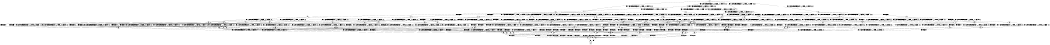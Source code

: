 digraph BCG {
size = "7, 10.5";
center = TRUE;
node [shape = circle];
0 [peripheries = 2];
0 -> 1 [label = "EX !0 !ATOMIC_EXCH_BRANCH (1, +1, TRUE, +0, 2, TRUE) !:0:1:2:"];
0 -> 2 [label = "EX !1 !ATOMIC_EXCH_BRANCH (1, +0, FALSE, +0, 1, TRUE) !:0:1:2:"];
0 -> 3 [label = "EX !2 !ATOMIC_EXCH_BRANCH (1, +1, TRUE, +0, 2, TRUE) !:0:1:2:"];
0 -> 4 [label = "EX !0 !ATOMIC_EXCH_BRANCH (1, +1, TRUE, +0, 2, TRUE) !:0:1:2:"];
1 -> 5 [label = "EX !2 !ATOMIC_EXCH_BRANCH (1, +1, TRUE, +0, 2, FALSE) !:0:1:2:"];
2 -> 6 [label = "EX !0 !ATOMIC_EXCH_BRANCH (1, +1, TRUE, +0, 2, TRUE) !:0:1:2:"];
2 -> 7 [label = "EX !2 !ATOMIC_EXCH_BRANCH (1, +1, TRUE, +0, 2, TRUE) !:0:1:2:"];
2 -> 8 [label = "EX !0 !ATOMIC_EXCH_BRANCH (1, +1, TRUE, +0, 2, TRUE) !:0:1:2:"];
2 -> 2 [label = "EX !1 !ATOMIC_EXCH_BRANCH (1, +0, FALSE, +0, 1, TRUE) !:0:1:2:"];
3 -> 5 [label = "EX !0 !ATOMIC_EXCH_BRANCH (1, +1, TRUE, +0, 2, FALSE) !:0:1:2:"];
3 -> 9 [label = "TERMINATE !2"];
3 -> 10 [label = "EX !1 !ATOMIC_EXCH_BRANCH (1, +0, FALSE, +0, 1, FALSE) !:0:1:2:"];
3 -> 11 [label = "EX !0 !ATOMIC_EXCH_BRANCH (1, +1, TRUE, +0, 2, FALSE) !:0:1:2:"];
4 -> 5 [label = "EX !2 !ATOMIC_EXCH_BRANCH (1, +1, TRUE, +0, 2, FALSE) !:0:1:2:"];
4 -> 12 [label = "TERMINATE !0"];
4 -> 13 [label = "EX !1 !ATOMIC_EXCH_BRANCH (1, +0, FALSE, +0, 1, FALSE) !:0:1:2:"];
4 -> 11 [label = "EX !2 !ATOMIC_EXCH_BRANCH (1, +1, TRUE, +0, 2, FALSE) !:0:1:2:"];
5 -> 14 [label = "EX !1 !ATOMIC_EXCH_BRANCH (1, +0, FALSE, +0, 1, FALSE) !:0:1:2:"];
6 -> 15 [label = "EX !1 !ATOMIC_EXCH_BRANCH (1, +0, FALSE, +0, 1, FALSE) !:0:1:2:"];
7 -> 16 [label = "EX !1 !ATOMIC_EXCH_BRANCH (1, +0, FALSE, +0, 1, FALSE) !:0:1:2:"];
7 -> 17 [label = "TERMINATE !2"];
7 -> 18 [label = "EX !0 !ATOMIC_EXCH_BRANCH (1, +1, TRUE, +0, 2, FALSE) !:0:1:2:"];
7 -> 10 [label = "EX !1 !ATOMIC_EXCH_BRANCH (1, +0, FALSE, +0, 1, FALSE) !:0:1:2:"];
8 -> 15 [label = "EX !1 !ATOMIC_EXCH_BRANCH (1, +0, FALSE, +0, 1, FALSE) !:0:1:2:"];
8 -> 19 [label = "TERMINATE !0"];
8 -> 18 [label = "EX !2 !ATOMIC_EXCH_BRANCH (1, +1, TRUE, +0, 2, FALSE) !:0:1:2:"];
8 -> 13 [label = "EX !1 !ATOMIC_EXCH_BRANCH (1, +0, FALSE, +0, 1, FALSE) !:0:1:2:"];
9 -> 20 [label = "EX !0 !ATOMIC_EXCH_BRANCH (1, +1, TRUE, +0, 2, FALSE) !:0:1:"];
9 -> 21 [label = "EX !1 !ATOMIC_EXCH_BRANCH (1, +0, FALSE, +0, 1, FALSE) !:0:1:"];
9 -> 22 [label = "EX !0 !ATOMIC_EXCH_BRANCH (1, +1, TRUE, +0, 2, FALSE) !:0:1:"];
10 -> 23 [label = "EX !0 !ATOMIC_EXCH_BRANCH (1, +1, TRUE, +0, 2, FALSE) !:0:1:2:"];
10 -> 24 [label = "TERMINATE !1"];
10 -> 25 [label = "TERMINATE !2"];
10 -> 26 [label = "EX !0 !ATOMIC_EXCH_BRANCH (1, +1, TRUE, +0, 2, FALSE) !:0:1:2:"];
11 -> 14 [label = "EX !1 !ATOMIC_EXCH_BRANCH (1, +0, FALSE, +0, 1, FALSE) !:0:1:2:"];
11 -> 27 [label = "TERMINATE !2"];
11 -> 28 [label = "TERMINATE !0"];
11 -> 29 [label = "EX !1 !ATOMIC_EXCH_BRANCH (1, +0, FALSE, +0, 1, FALSE) !:0:1:2:"];
12 -> 30 [label = "EX !2 !ATOMIC_EXCH_BRANCH (1, +1, TRUE, +0, 2, FALSE) !:1:2:"];
12 -> 31 [label = "EX !1 !ATOMIC_EXCH_BRANCH (1, +0, FALSE, +0, 1, FALSE) !:1:2:"];
12 -> 32 [label = "EX !2 !ATOMIC_EXCH_BRANCH (1, +1, TRUE, +0, 2, FALSE) !:1:2:"];
13 -> 23 [label = "EX !2 !ATOMIC_EXCH_BRANCH (1, +1, TRUE, +0, 2, FALSE) !:0:1:2:"];
13 -> 33 [label = "TERMINATE !1"];
13 -> 34 [label = "TERMINATE !0"];
13 -> 26 [label = "EX !2 !ATOMIC_EXCH_BRANCH (1, +1, TRUE, +0, 2, FALSE) !:0:1:2:"];
14 -> 35 [label = "TERMINATE !0"];
15 -> 23 [label = "EX !2 !ATOMIC_EXCH_BRANCH (1, +1, TRUE, +0, 2, FALSE) !:0:1:2:"];
16 -> 23 [label = "EX !0 !ATOMIC_EXCH_BRANCH (1, +1, TRUE, +0, 2, FALSE) !:0:1:2:"];
17 -> 36 [label = "EX !1 !ATOMIC_EXCH_BRANCH (1, +0, FALSE, +0, 1, FALSE) !:0:1:"];
17 -> 37 [label = "EX !0 !ATOMIC_EXCH_BRANCH (1, +1, TRUE, +0, 2, FALSE) !:0:1:"];
17 -> 21 [label = "EX !1 !ATOMIC_EXCH_BRANCH (1, +0, FALSE, +0, 1, FALSE) !:0:1:"];
18 -> 14 [label = "EX !1 !ATOMIC_EXCH_BRANCH (1, +0, FALSE, +0, 1, FALSE) !:0:1:2:"];
18 -> 38 [label = "TERMINATE !2"];
18 -> 39 [label = "TERMINATE !0"];
18 -> 29 [label = "EX !1 !ATOMIC_EXCH_BRANCH (1, +0, FALSE, +0, 1, FALSE) !:0:1:2:"];
19 -> 40 [label = "EX !1 !ATOMIC_EXCH_BRANCH (1, +0, FALSE, +0, 1, FALSE) !:1:2:"];
19 -> 41 [label = "EX !2 !ATOMIC_EXCH_BRANCH (1, +1, TRUE, +0, 2, FALSE) !:1:2:"];
19 -> 31 [label = "EX !1 !ATOMIC_EXCH_BRANCH (1, +0, FALSE, +0, 1, FALSE) !:1:2:"];
20 -> 42 [label = "EX !1 !ATOMIC_EXCH_BRANCH (1, +0, FALSE, +0, 1, FALSE) !:0:1:"];
21 -> 43 [label = "EX !0 !ATOMIC_EXCH_BRANCH (1, +1, TRUE, +0, 2, FALSE) !:0:1:"];
21 -> 44 [label = "TERMINATE !1"];
21 -> 45 [label = "EX !0 !ATOMIC_EXCH_BRANCH (1, +1, TRUE, +0, 2, FALSE) !:0:1:"];
22 -> 42 [label = "EX !1 !ATOMIC_EXCH_BRANCH (1, +0, FALSE, +0, 1, FALSE) !:0:1:"];
22 -> 46 [label = "TERMINATE !0"];
22 -> 47 [label = "EX !1 !ATOMIC_EXCH_BRANCH (1, +0, FALSE, +0, 1, FALSE) !:0:1:"];
23 -> 35 [label = "TERMINATE !0"];
24 -> 48 [label = "EX !0 !ATOMIC_EXCH_BRANCH (1, +1, TRUE, +0, 2, FALSE) !:0:2:"];
24 -> 44 [label = "TERMINATE !2"];
24 -> 49 [label = "EX !0 !ATOMIC_EXCH_BRANCH (1, +1, TRUE, +0, 2, FALSE) !:0:2:"];
25 -> 43 [label = "EX !0 !ATOMIC_EXCH_BRANCH (1, +1, TRUE, +0, 2, FALSE) !:0:1:"];
25 -> 44 [label = "TERMINATE !1"];
25 -> 45 [label = "EX !0 !ATOMIC_EXCH_BRANCH (1, +1, TRUE, +0, 2, FALSE) !:0:1:"];
26 -> 35 [label = "TERMINATE !0"];
26 -> 50 [label = "TERMINATE !1"];
26 -> 51 [label = "TERMINATE !2"];
26 -> 52 [label = "TERMINATE !0"];
27 -> 42 [label = "EX !1 !ATOMIC_EXCH_BRANCH (1, +0, FALSE, +0, 1, FALSE) !:0:1:"];
27 -> 46 [label = "TERMINATE !0"];
27 -> 47 [label = "EX !1 !ATOMIC_EXCH_BRANCH (1, +0, FALSE, +0, 1, FALSE) !:0:1:"];
28 -> 53 [label = "EX !1 !ATOMIC_EXCH_BRANCH (1, +0, FALSE, +0, 1, FALSE) !:1:2:"];
28 -> 46 [label = "TERMINATE !2"];
28 -> 54 [label = "EX !1 !ATOMIC_EXCH_BRANCH (1, +0, FALSE, +0, 1, FALSE) !:1:2:"];
29 -> 35 [label = "TERMINATE !0"];
29 -> 50 [label = "TERMINATE !1"];
29 -> 51 [label = "TERMINATE !2"];
29 -> 52 [label = "TERMINATE !0"];
30 -> 53 [label = "EX !1 !ATOMIC_EXCH_BRANCH (1, +0, FALSE, +0, 1, FALSE) !:1:2:"];
31 -> 55 [label = "EX !2 !ATOMIC_EXCH_BRANCH (1, +1, TRUE, +0, 2, FALSE) !:1:2:"];
31 -> 56 [label = "TERMINATE !1"];
31 -> 57 [label = "EX !2 !ATOMIC_EXCH_BRANCH (1, +1, TRUE, +0, 2, FALSE) !:1:2:"];
32 -> 53 [label = "EX !1 !ATOMIC_EXCH_BRANCH (1, +0, FALSE, +0, 1, FALSE) !:1:2:"];
32 -> 46 [label = "TERMINATE !2"];
32 -> 54 [label = "EX !1 !ATOMIC_EXCH_BRANCH (1, +0, FALSE, +0, 1, FALSE) !:1:2:"];
33 -> 48 [label = "EX !2 !ATOMIC_EXCH_BRANCH (1, +1, TRUE, +0, 2, FALSE) !:0:2:"];
33 -> 56 [label = "TERMINATE !0"];
33 -> 49 [label = "EX !2 !ATOMIC_EXCH_BRANCH (1, +1, TRUE, +0, 2, FALSE) !:0:2:"];
34 -> 55 [label = "EX !2 !ATOMIC_EXCH_BRANCH (1, +1, TRUE, +0, 2, FALSE) !:1:2:"];
34 -> 56 [label = "TERMINATE !1"];
34 -> 57 [label = "EX !2 !ATOMIC_EXCH_BRANCH (1, +1, TRUE, +0, 2, FALSE) !:1:2:"];
35 -> 58 [label = "TERMINATE !2"];
36 -> 43 [label = "EX !0 !ATOMIC_EXCH_BRANCH (1, +1, TRUE, +0, 2, FALSE) !:0:1:"];
37 -> 42 [label = "EX !1 !ATOMIC_EXCH_BRANCH (1, +0, FALSE, +0, 1, FALSE) !:0:1:"];
37 -> 59 [label = "TERMINATE !0"];
37 -> 47 [label = "EX !1 !ATOMIC_EXCH_BRANCH (1, +0, FALSE, +0, 1, FALSE) !:0:1:"];
38 -> 42 [label = "EX !1 !ATOMIC_EXCH_BRANCH (1, +0, FALSE, +0, 1, FALSE) !:0:1:"];
38 -> 59 [label = "TERMINATE !0"];
38 -> 47 [label = "EX !1 !ATOMIC_EXCH_BRANCH (1, +0, FALSE, +0, 1, FALSE) !:0:1:"];
39 -> 53 [label = "EX !1 !ATOMIC_EXCH_BRANCH (1, +0, FALSE, +0, 1, FALSE) !:1:2:"];
39 -> 59 [label = "TERMINATE !2"];
39 -> 54 [label = "EX !1 !ATOMIC_EXCH_BRANCH (1, +0, FALSE, +0, 1, FALSE) !:1:2:"];
40 -> 55 [label = "EX !2 !ATOMIC_EXCH_BRANCH (1, +1, TRUE, +0, 2, FALSE) !:1:2:"];
41 -> 53 [label = "EX !1 !ATOMIC_EXCH_BRANCH (1, +0, FALSE, +0, 1, FALSE) !:1:2:"];
41 -> 59 [label = "TERMINATE !2"];
41 -> 54 [label = "EX !1 !ATOMIC_EXCH_BRANCH (1, +0, FALSE, +0, 1, FALSE) !:1:2:"];
42 -> 58 [label = "TERMINATE !0"];
43 -> 58 [label = "TERMINATE !0"];
44 -> 60 [label = "EX !0 !ATOMIC_EXCH_BRANCH (1, +1, TRUE, +0, 2, FALSE) !:0:"];
44 -> 61 [label = "EX !0 !ATOMIC_EXCH_BRANCH (1, +1, TRUE, +0, 2, FALSE) !:0:"];
45 -> 58 [label = "TERMINATE !0"];
45 -> 62 [label = "TERMINATE !1"];
45 -> 63 [label = "TERMINATE !0"];
46 -> 64 [label = "EX !1 !ATOMIC_EXCH_BRANCH (1, +0, FALSE, +0, 1, FALSE) !:1:"];
46 -> 65 [label = "EX !1 !ATOMIC_EXCH_BRANCH (1, +0, FALSE, +0, 1, FALSE) !:1:"];
47 -> 58 [label = "TERMINATE !0"];
47 -> 62 [label = "TERMINATE !1"];
47 -> 63 [label = "TERMINATE !0"];
48 -> 66 [label = "TERMINATE !0"];
49 -> 66 [label = "TERMINATE !0"];
49 -> 62 [label = "TERMINATE !2"];
49 -> 67 [label = "TERMINATE !0"];
50 -> 66 [label = "TERMINATE !0"];
50 -> 62 [label = "TERMINATE !2"];
50 -> 67 [label = "TERMINATE !0"];
51 -> 58 [label = "TERMINATE !0"];
51 -> 62 [label = "TERMINATE !1"];
51 -> 63 [label = "TERMINATE !0"];
52 -> 58 [label = "TERMINATE !2"];
52 -> 67 [label = "TERMINATE !1"];
52 -> 63 [label = "TERMINATE !2"];
53 -> 58 [label = "TERMINATE !2"];
54 -> 58 [label = "TERMINATE !2"];
54 -> 67 [label = "TERMINATE !1"];
54 -> 63 [label = "TERMINATE !2"];
55 -> 58 [label = "TERMINATE !2"];
56 -> 68 [label = "EX !2 !ATOMIC_EXCH_BRANCH (1, +1, TRUE, +0, 2, FALSE) !:2:"];
56 -> 69 [label = "EX !2 !ATOMIC_EXCH_BRANCH (1, +1, TRUE, +0, 2, FALSE) !:2:"];
57 -> 58 [label = "TERMINATE !2"];
57 -> 67 [label = "TERMINATE !1"];
57 -> 63 [label = "TERMINATE !2"];
58 -> 70 [label = "TERMINATE !1"];
59 -> 64 [label = "EX !1 !ATOMIC_EXCH_BRANCH (1, +0, FALSE, +0, 1, FALSE) !:1:"];
59 -> 65 [label = "EX !1 !ATOMIC_EXCH_BRANCH (1, +0, FALSE, +0, 1, FALSE) !:1:"];
60 -> 70 [label = "TERMINATE !0"];
61 -> 70 [label = "TERMINATE !0"];
61 -> 71 [label = "TERMINATE !0"];
62 -> 70 [label = "TERMINATE !0"];
62 -> 71 [label = "TERMINATE !0"];
63 -> 70 [label = "TERMINATE !1"];
63 -> 71 [label = "TERMINATE !1"];
64 -> 70 [label = "TERMINATE !1"];
65 -> 70 [label = "TERMINATE !1"];
65 -> 71 [label = "TERMINATE !1"];
66 -> 70 [label = "TERMINATE !2"];
67 -> 70 [label = "TERMINATE !2"];
67 -> 71 [label = "TERMINATE !2"];
68 -> 70 [label = "TERMINATE !2"];
69 -> 70 [label = "TERMINATE !2"];
69 -> 71 [label = "TERMINATE !2"];
70 -> 72 [label = "exit"];
71 -> 72 [label = "exit"];
}
